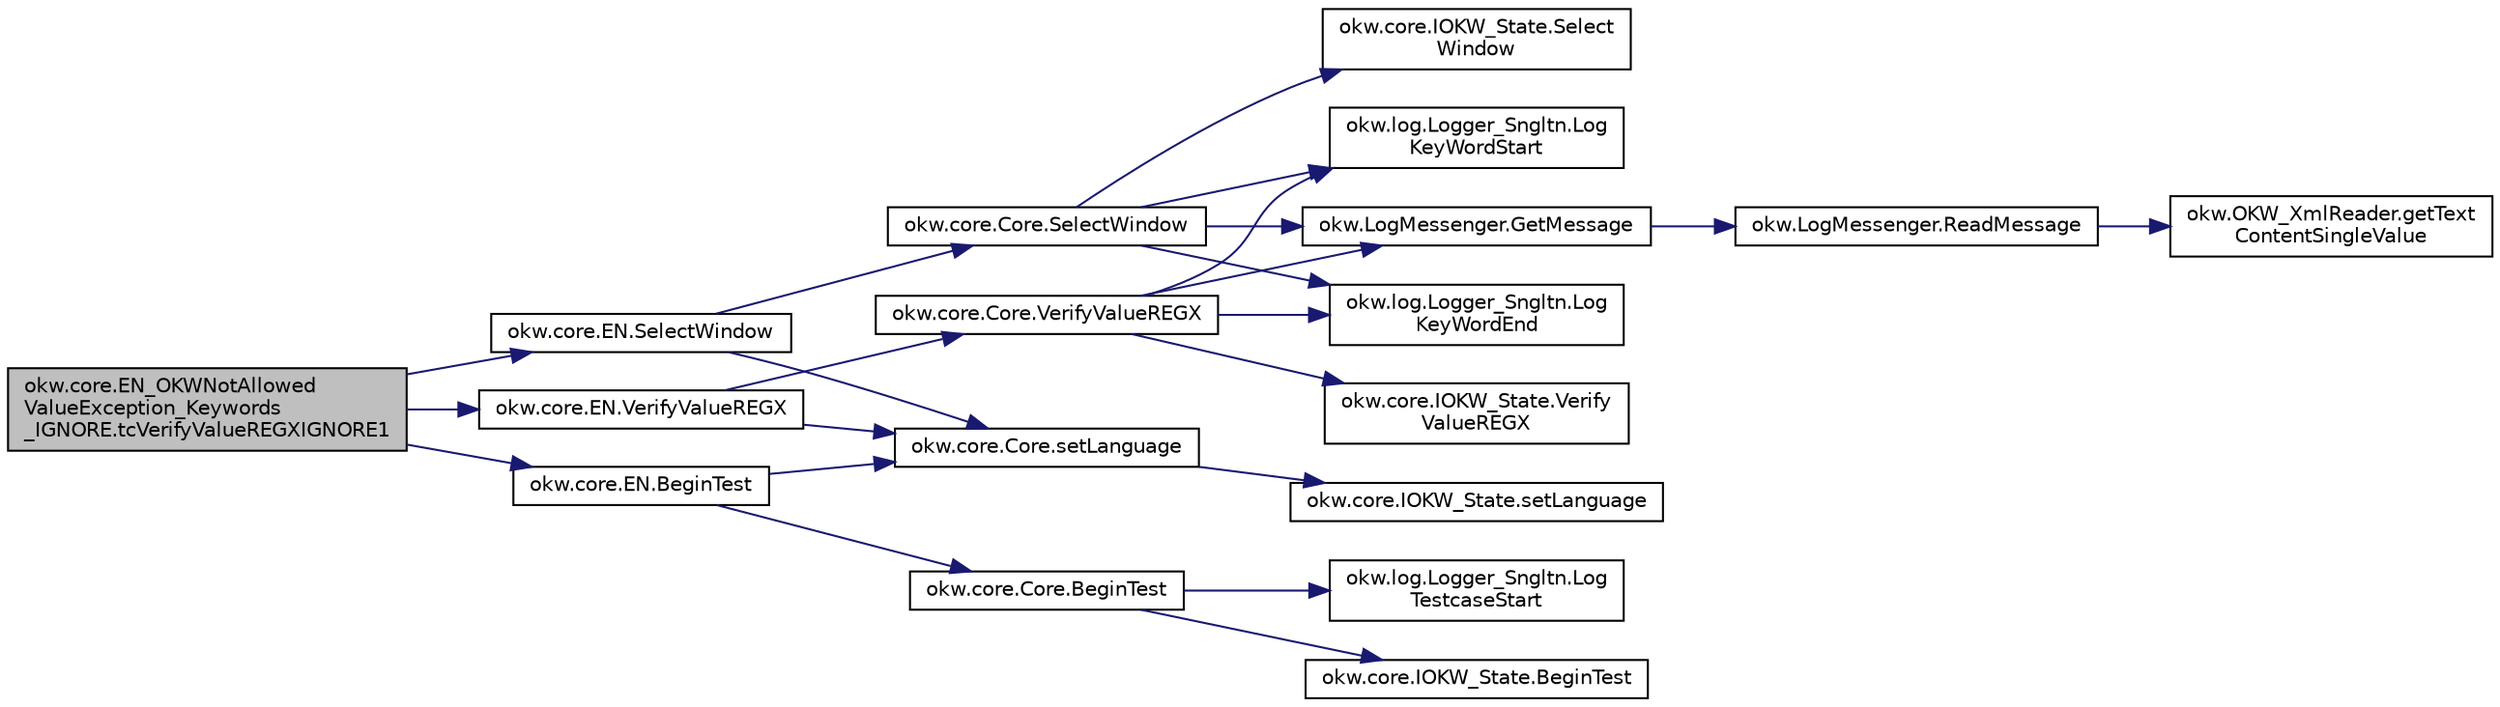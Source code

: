 digraph "okw.core.EN_OKWNotAllowedValueException_Keywords_IGNORE.tcVerifyValueREGXIGNORE1"
{
 // INTERACTIVE_SVG=YES
 // LATEX_PDF_SIZE
  edge [fontname="Helvetica",fontsize="10",labelfontname="Helvetica",labelfontsize="10"];
  node [fontname="Helvetica",fontsize="10",shape=record];
  rankdir="LR";
  Node1448 [label="okw.core.EN_OKWNotAllowed\lValueException_Keywords\l_IGNORE.tcVerifyValueREGXIGNORE1",height=0.2,width=0.4,color="black", fillcolor="grey75", style="filled", fontcolor="black",tooltip="Prüft ob \"${IGNORE} \" die Ausnahme okw.exceptions.OKWNotAllowedValueException auslöst."];
  Node1448 -> Node1449 [color="midnightblue",fontsize="10",style="solid",fontname="Helvetica"];
  Node1449 [label="okw.core.EN.BeginTest",height=0.2,width=0.4,color="black", fillcolor="white", style="filled",URL="$classokw_1_1core_1_1_e_n.html#aef613b0a3e6bb8a9623984db145cae69",tooltip="Markiert den Anfang eines neuen Testfalls."];
  Node1449 -> Node1450 [color="midnightblue",fontsize="10",style="solid",fontname="Helvetica"];
  Node1450 [label="okw.core.Core.setLanguage",height=0.2,width=0.4,color="black", fillcolor="white", style="filled",URL="$classokw_1_1core_1_1_core.html#ab4e0f723d27cb11c944ec4c82c426100",tooltip="Setzt die Sprache auf den gegebenen wert Language."];
  Node1450 -> Node1451 [color="midnightblue",fontsize="10",style="solid",fontname="Helvetica"];
  Node1451 [label="okw.core.IOKW_State.setLanguage",height=0.2,width=0.4,color="black", fillcolor="white", style="filled",URL="$interfaceokw_1_1core_1_1_i_o_k_w___state.html#a866baa0bde08a47418f54d63bdb56097",tooltip="Interne Methode zum setzen der Sprache für die sprachabhängigen Ausgaben der Dokumentation (Log)."];
  Node1449 -> Node1452 [color="midnightblue",fontsize="10",style="solid",fontname="Helvetica"];
  Node1452 [label="okw.core.Core.BeginTest",height=0.2,width=0.4,color="black", fillcolor="white", style="filled",URL="$classokw_1_1core_1_1_core.html#acfefe92468c9eb9e951846372726c4d8",tooltip="Markiert den Anfang eines neuen Testfalls."];
  Node1452 -> Node1453 [color="midnightblue",fontsize="10",style="solid",fontname="Helvetica"];
  Node1453 [label="okw.log.Logger_Sngltn.Log\lTestcaseStart",height=0.2,width=0.4,color="black", fillcolor="white", style="filled",URL="$classokw_1_1log_1_1_logger___sngltn.html#a60f4ad59db847ae61df928f9920f3deb",tooltip="Ausgabe des Testfalls."];
  Node1452 -> Node1454 [color="midnightblue",fontsize="10",style="solid",fontname="Helvetica"];
  Node1454 [label="okw.core.IOKW_State.BeginTest",height=0.2,width=0.4,color="black", fillcolor="white", style="filled",URL="$interfaceokw_1_1core_1_1_i_o_k_w___state.html#ae5480ddb1fc37eade5d899d335bc4b13",tooltip="Markiert den Anfang eines neuen Testfalls."];
  Node1448 -> Node1455 [color="midnightblue",fontsize="10",style="solid",fontname="Helvetica"];
  Node1455 [label="okw.core.EN.SelectWindow",height=0.2,width=0.4,color="black", fillcolor="white", style="filled",URL="$classokw_1_1core_1_1_e_n.html#a2b61c2b39a9cfdbdfd25fe0e3d43785b",tooltip="Setzt den Kontext auf das gegebene Fenster."];
  Node1455 -> Node1450 [color="midnightblue",fontsize="10",style="solid",fontname="Helvetica"];
  Node1455 -> Node1456 [color="midnightblue",fontsize="10",style="solid",fontname="Helvetica"];
  Node1456 [label="okw.core.Core.SelectWindow",height=0.2,width=0.4,color="black", fillcolor="white", style="filled",URL="$classokw_1_1core_1_1_core.html#a6a68660eb5e34965522896e2a5c48314",tooltip="Setzt den Kontext auf das gegebene Fenster."];
  Node1456 -> Node1457 [color="midnightblue",fontsize="10",style="solid",fontname="Helvetica"];
  Node1457 [label="okw.log.Logger_Sngltn.Log\lKeyWordStart",height=0.2,width=0.4,color="black", fillcolor="white", style="filled",URL="$classokw_1_1log_1_1_logger___sngltn.html#a70ec25e200e00ecefc544e8fd371d2ef",tooltip="Ausgabe eines Schlüsselwortes."];
  Node1456 -> Node1458 [color="midnightblue",fontsize="10",style="solid",fontname="Helvetica"];
  Node1458 [label="okw.LogMessenger.GetMessage",height=0.2,width=0.4,color="black", fillcolor="white", style="filled",URL="$classokw_1_1_log_messenger.html#af225d1f037d47b3b085175c09d78bdd2",tooltip="Holt die Log-Meldung für MethodeNmae/Textkey ohne weitere Parameter."];
  Node1458 -> Node1459 [color="midnightblue",fontsize="10",style="solid",fontname="Helvetica"];
  Node1459 [label="okw.LogMessenger.ReadMessage",height=0.2,width=0.4,color="black", fillcolor="white", style="filled",URL="$classokw_1_1_log_messenger.html#a530cd6ab82ec82a04206a2e976ec06e3",tooltip="Interne Kernfunktion holt die Log-Meldung mit Platzhaltern aus der XML-Datei."];
  Node1459 -> Node1460 [color="midnightblue",fontsize="10",style="solid",fontname="Helvetica"];
  Node1460 [label="okw.OKW_XmlReader.getText\lContentSingleValue",height=0.2,width=0.4,color="black", fillcolor="white", style="filled",URL="$classokw_1_1_o_k_w___xml_reader.html#ab920b5335a2e1429c14cc5f8e79f39eb",tooltip="Lies den TextContent eines Tag."];
  Node1456 -> Node1461 [color="midnightblue",fontsize="10",style="solid",fontname="Helvetica"];
  Node1461 [label="okw.core.IOKW_State.Select\lWindow",height=0.2,width=0.4,color="black", fillcolor="white", style="filled",URL="$interfaceokw_1_1core_1_1_i_o_k_w___state.html#ad4fc9610ed5b1176590a45b55e6ac7f0",tooltip="Setzt den Kontext auf das gegebene Fenster."];
  Node1456 -> Node1462 [color="midnightblue",fontsize="10",style="solid",fontname="Helvetica"];
  Node1462 [label="okw.log.Logger_Sngltn.Log\lKeyWordEnd",height=0.2,width=0.4,color="black", fillcolor="white", style="filled",URL="$classokw_1_1log_1_1_logger___sngltn.html#aa7d2da98631d21644da70c187f03155e",tooltip="LogKeyWordEnd:"];
  Node1448 -> Node1463 [color="midnightblue",fontsize="10",style="solid",fontname="Helvetica"];
  Node1463 [label="okw.core.EN.VerifyValueREGX",height=0.2,width=0.4,color="black", fillcolor="white", style="filled",URL="$classokw_1_1core_1_1_e_n.html#ab906dfd1631d44567755a94585333973",tooltip="Prüft den Standardwert eines Objektes (in den meisten Fällen ist dies der angezeigte Text)."];
  Node1463 -> Node1450 [color="midnightblue",fontsize="10",style="solid",fontname="Helvetica"];
  Node1463 -> Node1464 [color="midnightblue",fontsize="10",style="solid",fontname="Helvetica"];
  Node1464 [label="okw.core.Core.VerifyValueREGX",height=0.2,width=0.4,color="black", fillcolor="white", style="filled",URL="$classokw_1_1core_1_1_core.html#a19e8df9600c470e8b1ae1fe31c36f50a",tooltip="Prüft den Standardwert eines Objektes (in den meisten Fällen ist dies der angezeigte Text)."];
  Node1464 -> Node1457 [color="midnightblue",fontsize="10",style="solid",fontname="Helvetica"];
  Node1464 -> Node1458 [color="midnightblue",fontsize="10",style="solid",fontname="Helvetica"];
  Node1464 -> Node1465 [color="midnightblue",fontsize="10",style="solid",fontname="Helvetica"];
  Node1465 [label="okw.core.IOKW_State.Verify\lValueREGX",height=0.2,width=0.4,color="black", fillcolor="white", style="filled",URL="$interfaceokw_1_1core_1_1_i_o_k_w___state.html#a36827474765ec238f21d94609fcec76a",tooltip="Prüft den Standardwert eines Objektes (in den meisten Fällen ist dies der angezeigte Text)."];
  Node1464 -> Node1462 [color="midnightblue",fontsize="10",style="solid",fontname="Helvetica"];
}
